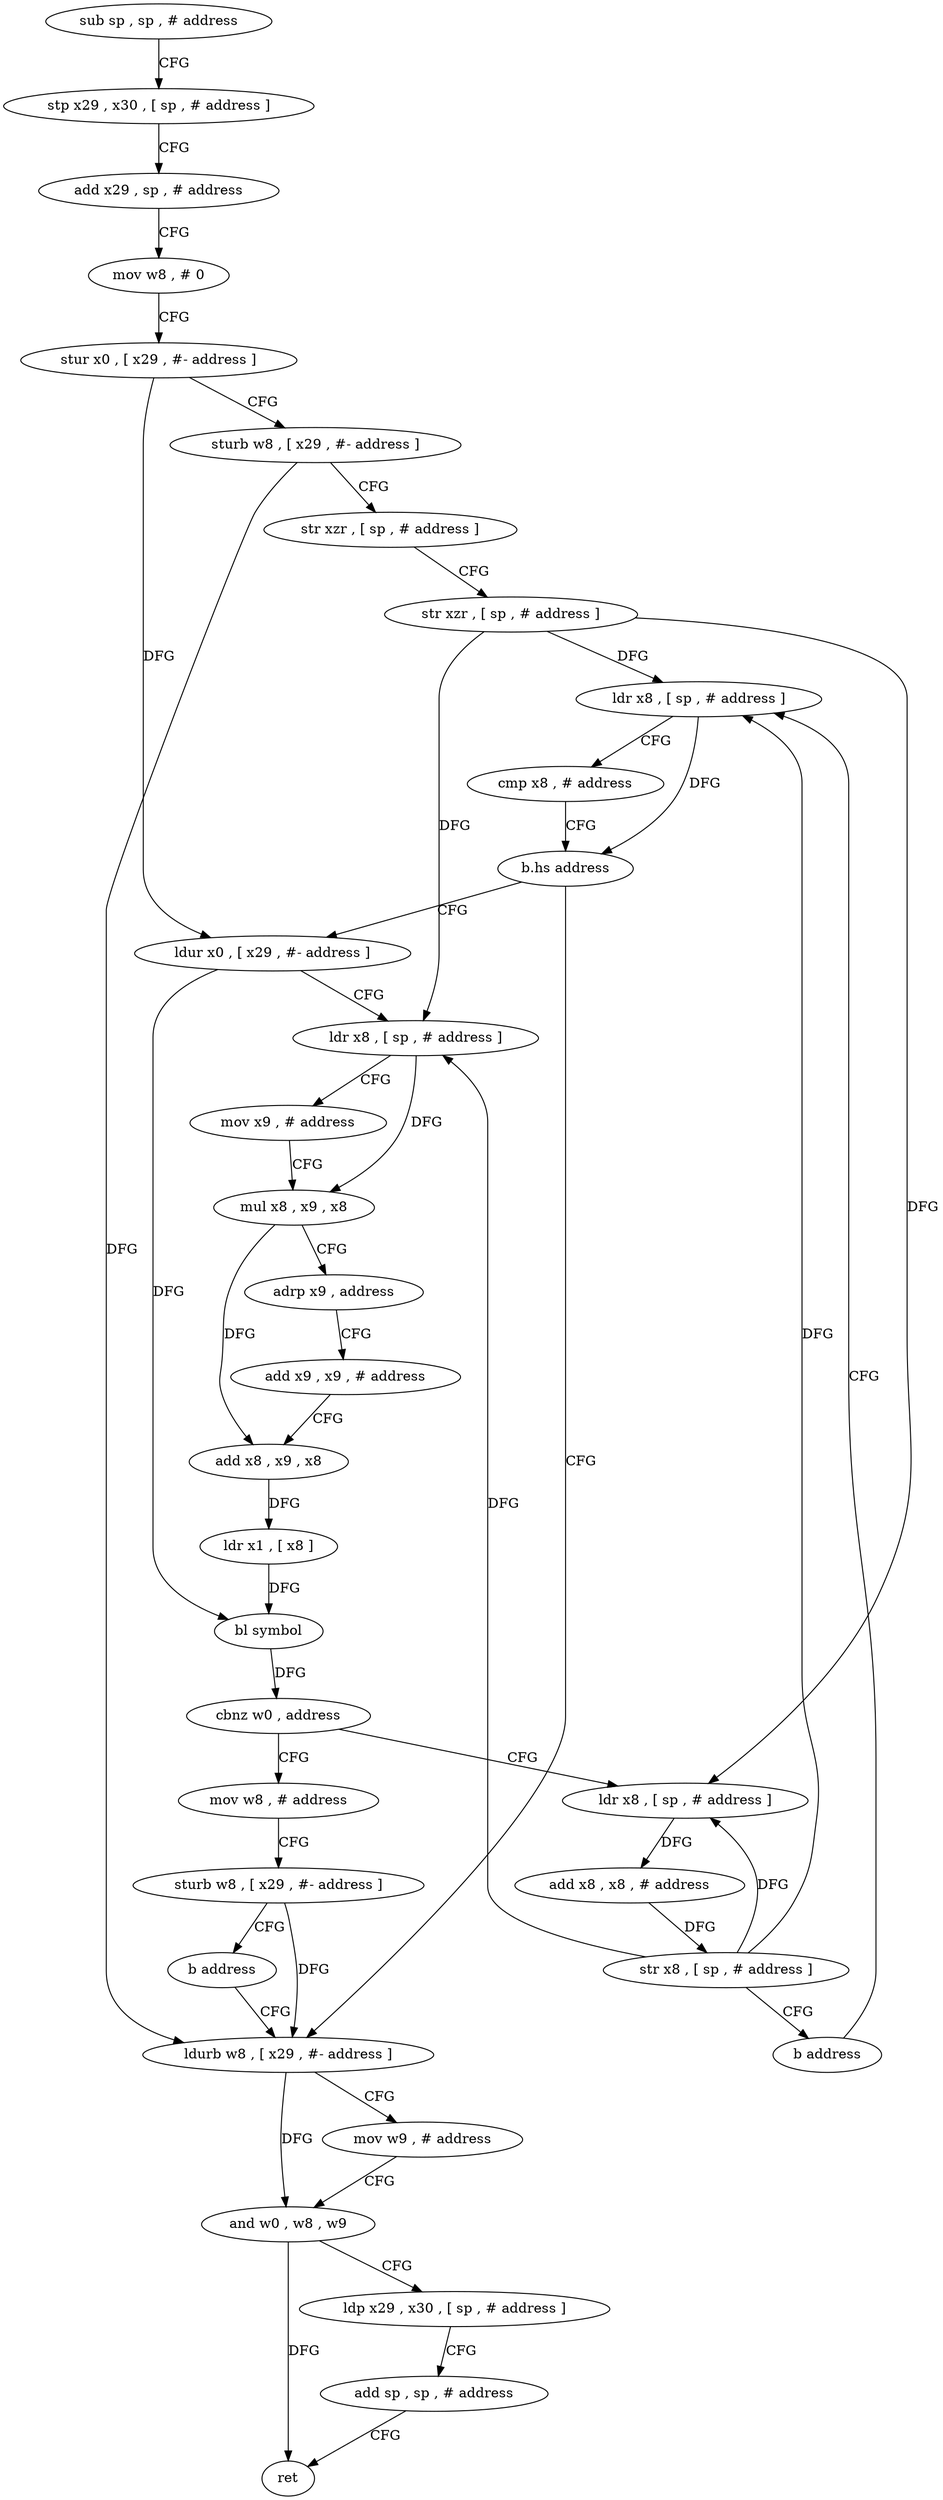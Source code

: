 digraph "func" {
"181912" [label = "sub sp , sp , # address" ]
"181916" [label = "stp x29 , x30 , [ sp , # address ]" ]
"181920" [label = "add x29 , sp , # address" ]
"181924" [label = "mov w8 , # 0" ]
"181928" [label = "stur x0 , [ x29 , #- address ]" ]
"181932" [label = "sturb w8 , [ x29 , #- address ]" ]
"181936" [label = "str xzr , [ sp , # address ]" ]
"181940" [label = "str xzr , [ sp , # address ]" ]
"181944" [label = "ldr x8 , [ sp , # address ]" ]
"182024" [label = "ldurb w8 , [ x29 , #- address ]" ]
"182028" [label = "mov w9 , # address" ]
"182032" [label = "and w0 , w8 , w9" ]
"182036" [label = "ldp x29 , x30 , [ sp , # address ]" ]
"182040" [label = "add sp , sp , # address" ]
"182044" [label = "ret" ]
"181956" [label = "ldur x0 , [ x29 , #- address ]" ]
"181960" [label = "ldr x8 , [ sp , # address ]" ]
"181964" [label = "mov x9 , # address" ]
"181968" [label = "mul x8 , x9 , x8" ]
"181972" [label = "adrp x9 , address" ]
"181976" [label = "add x9 , x9 , # address" ]
"181980" [label = "add x8 , x9 , x8" ]
"181984" [label = "ldr x1 , [ x8 ]" ]
"181988" [label = "bl symbol" ]
"181992" [label = "cbnz w0 , address" ]
"182008" [label = "ldr x8 , [ sp , # address ]" ]
"181996" [label = "mov w8 , # address" ]
"182012" [label = "add x8 , x8 , # address" ]
"182016" [label = "str x8 , [ sp , # address ]" ]
"182020" [label = "b address" ]
"182000" [label = "sturb w8 , [ x29 , #- address ]" ]
"182004" [label = "b address" ]
"181948" [label = "cmp x8 , # address" ]
"181952" [label = "b.hs address" ]
"181912" -> "181916" [ label = "CFG" ]
"181916" -> "181920" [ label = "CFG" ]
"181920" -> "181924" [ label = "CFG" ]
"181924" -> "181928" [ label = "CFG" ]
"181928" -> "181932" [ label = "CFG" ]
"181928" -> "181956" [ label = "DFG" ]
"181932" -> "181936" [ label = "CFG" ]
"181932" -> "182024" [ label = "DFG" ]
"181936" -> "181940" [ label = "CFG" ]
"181940" -> "181944" [ label = "DFG" ]
"181940" -> "181960" [ label = "DFG" ]
"181940" -> "182008" [ label = "DFG" ]
"181944" -> "181948" [ label = "CFG" ]
"181944" -> "181952" [ label = "DFG" ]
"182024" -> "182028" [ label = "CFG" ]
"182024" -> "182032" [ label = "DFG" ]
"182028" -> "182032" [ label = "CFG" ]
"182032" -> "182036" [ label = "CFG" ]
"182032" -> "182044" [ label = "DFG" ]
"182036" -> "182040" [ label = "CFG" ]
"182040" -> "182044" [ label = "CFG" ]
"181956" -> "181960" [ label = "CFG" ]
"181956" -> "181988" [ label = "DFG" ]
"181960" -> "181964" [ label = "CFG" ]
"181960" -> "181968" [ label = "DFG" ]
"181964" -> "181968" [ label = "CFG" ]
"181968" -> "181972" [ label = "CFG" ]
"181968" -> "181980" [ label = "DFG" ]
"181972" -> "181976" [ label = "CFG" ]
"181976" -> "181980" [ label = "CFG" ]
"181980" -> "181984" [ label = "DFG" ]
"181984" -> "181988" [ label = "DFG" ]
"181988" -> "181992" [ label = "DFG" ]
"181992" -> "182008" [ label = "CFG" ]
"181992" -> "181996" [ label = "CFG" ]
"182008" -> "182012" [ label = "DFG" ]
"181996" -> "182000" [ label = "CFG" ]
"182012" -> "182016" [ label = "DFG" ]
"182016" -> "182020" [ label = "CFG" ]
"182016" -> "181944" [ label = "DFG" ]
"182016" -> "181960" [ label = "DFG" ]
"182016" -> "182008" [ label = "DFG" ]
"182020" -> "181944" [ label = "CFG" ]
"182000" -> "182004" [ label = "CFG" ]
"182000" -> "182024" [ label = "DFG" ]
"182004" -> "182024" [ label = "CFG" ]
"181948" -> "181952" [ label = "CFG" ]
"181952" -> "182024" [ label = "CFG" ]
"181952" -> "181956" [ label = "CFG" ]
}
